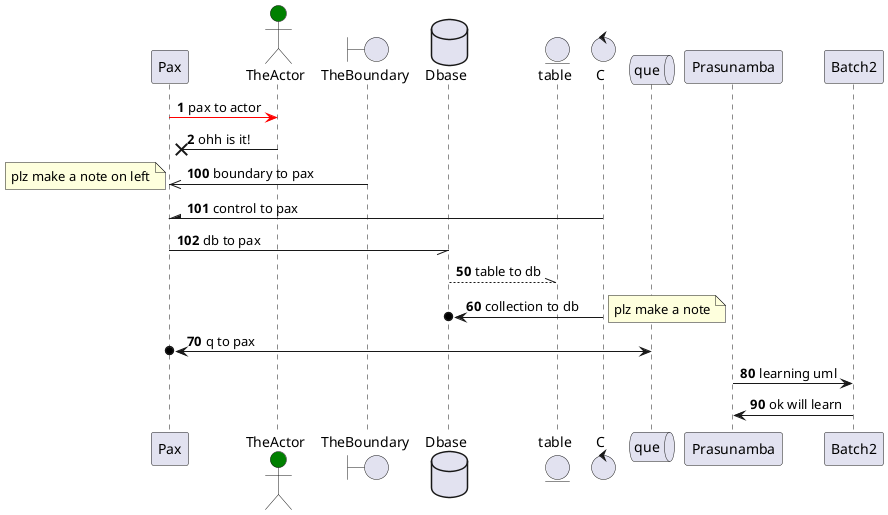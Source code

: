 ' HomeTask005: UML Demo

@startuml
    participant Pax as p
    actor TheActor as a  #Green
    boundary TheBoundary as b
    control C as c
    database Dbase as db
    entity table as t
    collections col as c
    queue que as q

    autonumber
    p -[#red]> a : pax to actor
    a ->x p: ohh is it!
    autonumber 100
    b ->> p: boundary to pax
    note left: plz make a note on left
    c -\ p: control to pax
    db \\- p: db to pax
    autonumber 50 10
    t //-- db: table to db
    c ->o db: collection to db
    note right: plz make a note
    q <->o p: q to pax

    Prasunamba -> Batch2 : learning uml
    Batch2 -> Prasunamba: ok will learn
@enduml
